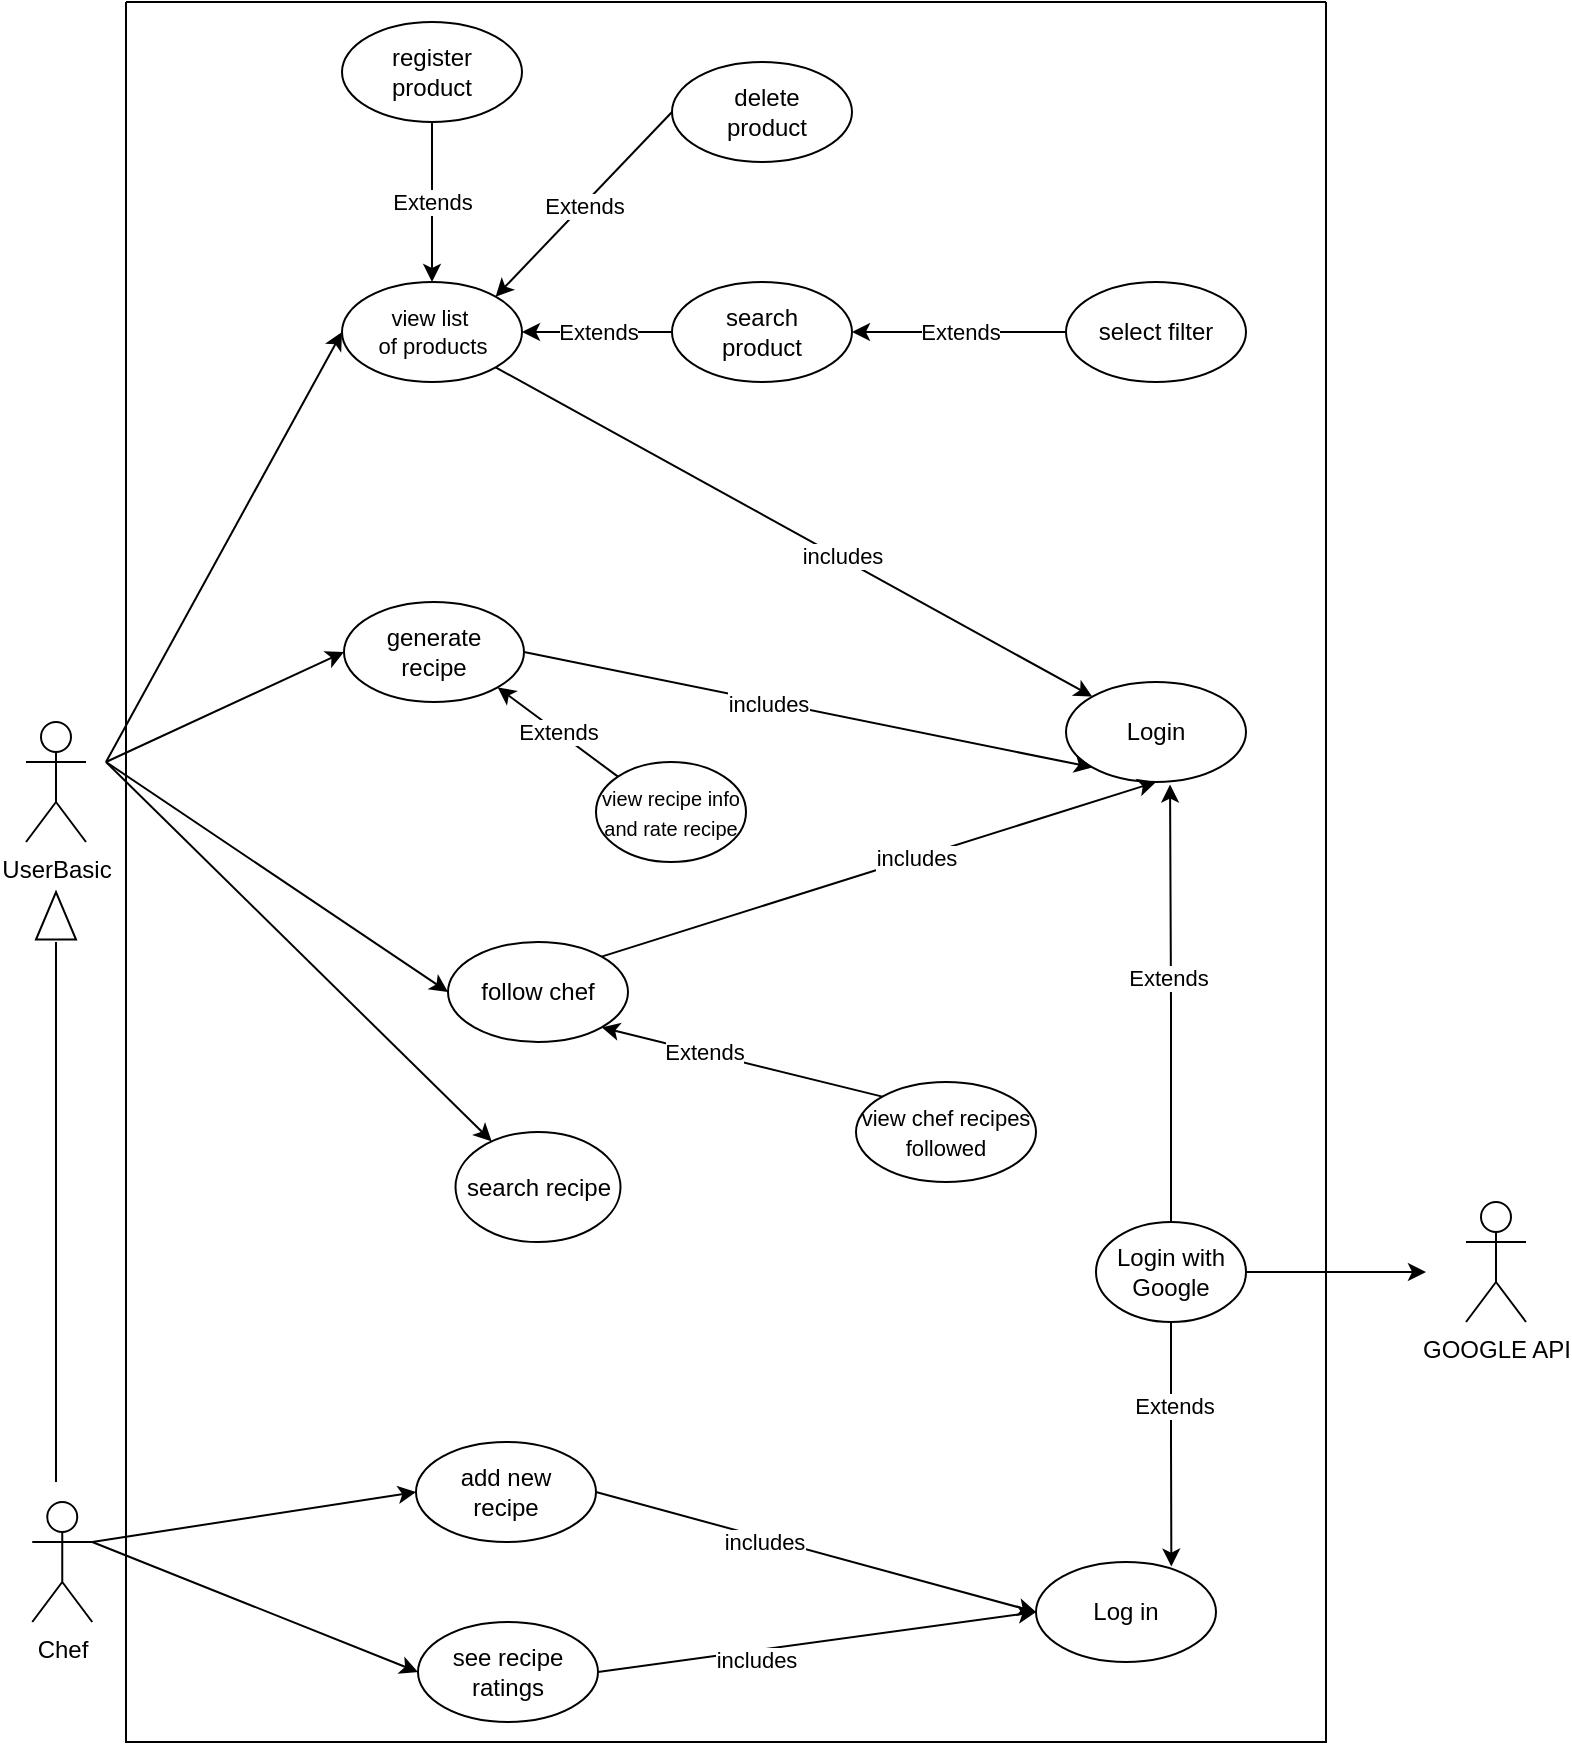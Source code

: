 <mxfile version="21.5.0" type="device">
  <diagram id="p-ZNx8cPOFBXN8jr9XQ7" name="Pagina-1">
    <mxGraphModel dx="2058" dy="820" grid="1" gridSize="10" guides="1" tooltips="1" connect="1" arrows="1" fold="1" page="1" pageScale="1" pageWidth="827" pageHeight="1169" math="0" shadow="0">
      <root>
        <mxCell id="0" />
        <mxCell id="1" parent="0" />
        <mxCell id="ZPkikcdjEnZt1FW7UEud-4" value="UserBasic" style="shape=umlActor;verticalLabelPosition=bottom;verticalAlign=top;html=1;outlineConnect=0;" parent="1" vertex="1">
          <mxGeometry x="40" y="380" width="30" height="60" as="geometry" />
        </mxCell>
        <mxCell id="ZPkikcdjEnZt1FW7UEud-1" value="Chef" style="shape=umlActor;verticalLabelPosition=bottom;verticalAlign=top;html=1;outlineConnect=0;" parent="1" vertex="1">
          <mxGeometry x="43.13" y="770" width="30" height="60" as="geometry" />
        </mxCell>
        <mxCell id="ZPkikcdjEnZt1FW7UEud-56" value="GOOGLE API" style="shape=umlActor;verticalLabelPosition=bottom;verticalAlign=top;html=1;outlineConnect=0;" parent="1" vertex="1">
          <mxGeometry x="760" y="620" width="30" height="60" as="geometry" />
        </mxCell>
        <mxCell id="TK7ho7hmgDEkicRMMMnY-5" value="" style="swimlane;startSize=0;" parent="1" vertex="1">
          <mxGeometry x="90" y="20" width="600" height="870" as="geometry" />
        </mxCell>
        <mxCell id="XZ38GkeC8Dj74kSuUXk6-2" value="" style="endArrow=classic;html=1;rounded=0;entryX=0;entryY=0.5;entryDx=0;entryDy=0;" parent="TK7ho7hmgDEkicRMMMnY-5" target="iisatfZGkJTnnGYzdXa2-1" edge="1">
          <mxGeometry width="50" height="50" relative="1" as="geometry">
            <mxPoint x="-10" y="380" as="sourcePoint" />
            <mxPoint x="-20" y="220" as="targetPoint" />
            <Array as="points" />
          </mxGeometry>
        </mxCell>
        <mxCell id="XZ38GkeC8Dj74kSuUXk6-3" value="" style="ellipse;whiteSpace=wrap;html=1;" parent="TK7ho7hmgDEkicRMMMnY-5" vertex="1">
          <mxGeometry x="273" y="30" width="90" height="50" as="geometry" />
        </mxCell>
        <mxCell id="XZ38GkeC8Dj74kSuUXk6-5" value="delete product" style="text;html=1;strokeColor=none;fillColor=none;align=center;verticalAlign=middle;whiteSpace=wrap;rounded=0;" parent="TK7ho7hmgDEkicRMMMnY-5" vertex="1">
          <mxGeometry x="288" y="40" width="65" height="30" as="geometry" />
        </mxCell>
        <mxCell id="iisatfZGkJTnnGYzdXa2-1" value="" style="ellipse;whiteSpace=wrap;html=1;" parent="TK7ho7hmgDEkicRMMMnY-5" vertex="1">
          <mxGeometry x="108" y="140" width="90" height="50" as="geometry" />
        </mxCell>
        <mxCell id="iisatfZGkJTnnGYzdXa2-2" value="" style="endArrow=classic;html=1;rounded=0;entryX=1;entryY=0;entryDx=0;entryDy=0;exitX=0;exitY=0.5;exitDx=0;exitDy=0;" parent="TK7ho7hmgDEkicRMMMnY-5" source="XZ38GkeC8Dj74kSuUXk6-3" target="iisatfZGkJTnnGYzdXa2-1" edge="1">
          <mxGeometry relative="1" as="geometry">
            <mxPoint x="315.65" y="70" as="sourcePoint" />
            <mxPoint x="198" y="159" as="targetPoint" />
          </mxGeometry>
        </mxCell>
        <mxCell id="iisatfZGkJTnnGYzdXa2-3" value="Extends" style="edgeLabel;resizable=0;html=1;align=center;verticalAlign=middle;" parent="iisatfZGkJTnnGYzdXa2-2" connectable="0" vertex="1">
          <mxGeometry relative="1" as="geometry" />
        </mxCell>
        <mxCell id="iisatfZGkJTnnGYzdXa2-4" value="view list&amp;nbsp;&lt;br&gt;of products" style="edgeLabel;resizable=0;html=1;align=center;verticalAlign=middle;" parent="TK7ho7hmgDEkicRMMMnY-5" connectable="0" vertex="1">
          <mxGeometry relative="1" as="geometry">
            <mxPoint x="153" y="165" as="offset" />
          </mxGeometry>
        </mxCell>
        <mxCell id="ZPkikcdjEnZt1FW7UEud-9" value="" style="ellipse;whiteSpace=wrap;html=1;" parent="TK7ho7hmgDEkicRMMMnY-5" vertex="1">
          <mxGeometry x="273" y="140" width="90" height="50" as="geometry" />
        </mxCell>
        <mxCell id="ZPkikcdjEnZt1FW7UEud-12" value="search product" style="text;html=1;strokeColor=none;fillColor=none;align=center;verticalAlign=middle;whiteSpace=wrap;rounded=0;" parent="TK7ho7hmgDEkicRMMMnY-5" vertex="1">
          <mxGeometry x="288" y="150" width="60" height="30" as="geometry" />
        </mxCell>
        <mxCell id="ZPkikcdjEnZt1FW7UEud-36" value="" style="ellipse;whiteSpace=wrap;html=1;" parent="TK7ho7hmgDEkicRMMMnY-5" vertex="1">
          <mxGeometry x="470" y="140" width="90" height="50" as="geometry" />
        </mxCell>
        <mxCell id="ZPkikcdjEnZt1FW7UEud-37" value="select filter" style="text;html=1;strokeColor=none;fillColor=none;align=center;verticalAlign=middle;whiteSpace=wrap;rounded=0;" parent="TK7ho7hmgDEkicRMMMnY-5" vertex="1">
          <mxGeometry x="485" y="150" width="60" height="30" as="geometry" />
        </mxCell>
        <mxCell id="ZPkikcdjEnZt1FW7UEud-28" value="" style="endArrow=classic;html=1;rounded=0;entryX=1;entryY=0.5;entryDx=0;entryDy=0;" parent="TK7ho7hmgDEkicRMMMnY-5" source="ZPkikcdjEnZt1FW7UEud-36" target="ZPkikcdjEnZt1FW7UEud-9" edge="1">
          <mxGeometry relative="1" as="geometry">
            <mxPoint x="458" y="80" as="sourcePoint" />
            <mxPoint x="303" y="160" as="targetPoint" />
            <Array as="points" />
          </mxGeometry>
        </mxCell>
        <mxCell id="ZPkikcdjEnZt1FW7UEud-29" value="Extends" style="edgeLabel;resizable=0;html=1;align=center;verticalAlign=middle;" parent="ZPkikcdjEnZt1FW7UEud-28" connectable="0" vertex="1">
          <mxGeometry relative="1" as="geometry" />
        </mxCell>
        <mxCell id="m8yhM-mC_Noncx3uko2s-1" value="" style="endArrow=classic;html=1;rounded=0;entryX=0.5;entryY=0;entryDx=0;entryDy=0;exitX=0;exitY=0.5;exitDx=0;exitDy=0;" parent="TK7ho7hmgDEkicRMMMnY-5" source="ZPkikcdjEnZt1FW7UEud-9" edge="1">
          <mxGeometry relative="1" as="geometry">
            <mxPoint x="303.0" y="130" as="sourcePoint" />
            <mxPoint x="198" y="165" as="targetPoint" />
          </mxGeometry>
        </mxCell>
        <mxCell id="m8yhM-mC_Noncx3uko2s-2" value="Extends" style="edgeLabel;resizable=0;html=1;align=center;verticalAlign=middle;" parent="m8yhM-mC_Noncx3uko2s-1" connectable="0" vertex="1">
          <mxGeometry relative="1" as="geometry" />
        </mxCell>
        <mxCell id="ZPkikcdjEnZt1FW7UEud-5" value="" style="ellipse;whiteSpace=wrap;html=1;" parent="TK7ho7hmgDEkicRMMMnY-5" vertex="1">
          <mxGeometry x="108" y="10" width="90" height="50" as="geometry" />
        </mxCell>
        <mxCell id="ZPkikcdjEnZt1FW7UEud-8" value="register product" style="text;html=1;strokeColor=none;fillColor=none;align=center;verticalAlign=middle;whiteSpace=wrap;rounded=0;" parent="TK7ho7hmgDEkicRMMMnY-5" vertex="1">
          <mxGeometry x="123" y="20" width="60" height="30" as="geometry" />
        </mxCell>
        <mxCell id="ZPkikcdjEnZt1FW7UEud-15" value="" style="ellipse;whiteSpace=wrap;html=1;" parent="TK7ho7hmgDEkicRMMMnY-5" vertex="1">
          <mxGeometry x="161" y="470" width="90" height="50" as="geometry" />
        </mxCell>
        <mxCell id="ZPkikcdjEnZt1FW7UEud-18" value="follow chef" style="text;html=1;strokeColor=none;fillColor=none;align=center;verticalAlign=middle;whiteSpace=wrap;rounded=0;" parent="TK7ho7hmgDEkicRMMMnY-5" vertex="1">
          <mxGeometry x="176" y="480" width="60" height="30" as="geometry" />
        </mxCell>
        <mxCell id="m8yhM-mC_Noncx3uko2s-6" value="" style="endArrow=classic;html=1;rounded=0;entryX=0.5;entryY=0;entryDx=0;entryDy=0;exitX=0.5;exitY=1;exitDx=0;exitDy=0;" parent="TK7ho7hmgDEkicRMMMnY-5" source="ZPkikcdjEnZt1FW7UEud-5" target="iisatfZGkJTnnGYzdXa2-1" edge="1">
          <mxGeometry relative="1" as="geometry">
            <mxPoint x="195" y="320" as="sourcePoint" />
            <mxPoint x="70" y="245" as="targetPoint" />
          </mxGeometry>
        </mxCell>
        <mxCell id="m8yhM-mC_Noncx3uko2s-7" value="Extends" style="edgeLabel;resizable=0;html=1;align=center;verticalAlign=middle;" parent="m8yhM-mC_Noncx3uko2s-6" connectable="0" vertex="1">
          <mxGeometry relative="1" as="geometry" />
        </mxCell>
        <mxCell id="Ki8oWJl16zvvb1Vfv7GC-3" value="&lt;font style=&quot;font-size: 10px;&quot;&gt;view recipe info and rate recipe&lt;/font&gt;" style="ellipse;whiteSpace=wrap;html=1;" parent="TK7ho7hmgDEkicRMMMnY-5" vertex="1">
          <mxGeometry x="235" y="380.0" width="75" height="50" as="geometry" />
        </mxCell>
        <mxCell id="ZPkikcdjEnZt1FW7UEud-46" value="" style="ellipse;whiteSpace=wrap;html=1;" parent="TK7ho7hmgDEkicRMMMnY-5" vertex="1">
          <mxGeometry x="109" y="300" width="90" height="50" as="geometry" />
        </mxCell>
        <mxCell id="ZPkikcdjEnZt1FW7UEud-47" value="generate recipe" style="text;html=1;strokeColor=none;fillColor=none;align=center;verticalAlign=middle;whiteSpace=wrap;rounded=0;" parent="TK7ho7hmgDEkicRMMMnY-5" vertex="1">
          <mxGeometry x="124" y="310" width="60" height="30" as="geometry" />
        </mxCell>
        <mxCell id="Ki8oWJl16zvvb1Vfv7GC-10" value="" style="ellipse;whiteSpace=wrap;html=1;" parent="TK7ho7hmgDEkicRMMMnY-5" vertex="1">
          <mxGeometry x="145" y="720" width="90" height="50" as="geometry" />
        </mxCell>
        <mxCell id="Ki8oWJl16zvvb1Vfv7GC-11" value="add new recipe" style="text;html=1;strokeColor=none;fillColor=none;align=center;verticalAlign=middle;whiteSpace=wrap;rounded=0;" parent="TK7ho7hmgDEkicRMMMnY-5" vertex="1">
          <mxGeometry x="160" y="730" width="60" height="30" as="geometry" />
        </mxCell>
        <mxCell id="Ki8oWJl16zvvb1Vfv7GC-12" value="" style="ellipse;whiteSpace=wrap;html=1;" parent="TK7ho7hmgDEkicRMMMnY-5" vertex="1">
          <mxGeometry x="146" y="810" width="90" height="50" as="geometry" />
        </mxCell>
        <mxCell id="Ki8oWJl16zvvb1Vfv7GC-13" value="see recipe ratings" style="text;html=1;strokeColor=none;fillColor=none;align=center;verticalAlign=middle;whiteSpace=wrap;rounded=0;" parent="TK7ho7hmgDEkicRMMMnY-5" vertex="1">
          <mxGeometry x="161" y="820" width="60" height="30" as="geometry" />
        </mxCell>
        <mxCell id="Ki8oWJl16zvvb1Vfv7GC-16" value="" style="endArrow=classic;html=1;rounded=0;entryX=0;entryY=0.5;entryDx=0;entryDy=0;exitX=1;exitY=0.5;exitDx=0;exitDy=0;" parent="TK7ho7hmgDEkicRMMMnY-5" source="Ki8oWJl16zvvb1Vfv7GC-10" target="ZPkikcdjEnZt1FW7UEud-16" edge="1">
          <mxGeometry width="50" height="50" relative="1" as="geometry">
            <mxPoint x="236" y="780" as="sourcePoint" />
            <mxPoint x="286" y="730" as="targetPoint" />
          </mxGeometry>
        </mxCell>
        <mxCell id="Ki8oWJl16zvvb1Vfv7GC-17" value="includes" style="edgeLabel;html=1;align=center;verticalAlign=middle;resizable=0;points=[];" parent="Ki8oWJl16zvvb1Vfv7GC-16" vertex="1" connectable="0">
          <mxGeometry x="-0.237" y="-2" relative="1" as="geometry">
            <mxPoint as="offset" />
          </mxGeometry>
        </mxCell>
        <mxCell id="ZPkikcdjEnZt1FW7UEud-16" value="" style="ellipse;whiteSpace=wrap;html=1;" parent="TK7ho7hmgDEkicRMMMnY-5" vertex="1">
          <mxGeometry x="455" y="780" width="90" height="50" as="geometry" />
        </mxCell>
        <mxCell id="ZPkikcdjEnZt1FW7UEud-17" value="Log in" style="text;html=1;strokeColor=none;fillColor=none;align=center;verticalAlign=middle;whiteSpace=wrap;rounded=0;" parent="TK7ho7hmgDEkicRMMMnY-5" vertex="1">
          <mxGeometry x="470" y="790" width="60" height="30" as="geometry" />
        </mxCell>
        <mxCell id="Ki8oWJl16zvvb1Vfv7GC-18" value="" style="endArrow=classic;html=1;rounded=0;exitX=1;exitY=0.5;exitDx=0;exitDy=0;entryX=0;entryY=0.5;entryDx=0;entryDy=0;" parent="TK7ho7hmgDEkicRMMMnY-5" source="Ki8oWJl16zvvb1Vfv7GC-12" target="ZPkikcdjEnZt1FW7UEud-16" edge="1">
          <mxGeometry width="50" height="50" relative="1" as="geometry">
            <mxPoint x="320" y="800" as="sourcePoint" />
            <mxPoint x="370" y="750" as="targetPoint" />
          </mxGeometry>
        </mxCell>
        <mxCell id="Ki8oWJl16zvvb1Vfv7GC-19" value="includes" style="edgeLabel;html=1;align=center;verticalAlign=middle;resizable=0;points=[];" parent="Ki8oWJl16zvvb1Vfv7GC-18" vertex="1" connectable="0">
          <mxGeometry x="-0.292" y="-4" relative="1" as="geometry">
            <mxPoint as="offset" />
          </mxGeometry>
        </mxCell>
        <mxCell id="LeptfOjmaPCl6KjKugKV-1" value="" style="endArrow=classic;html=1;rounded=0;entryX=1;entryY=1;entryDx=0;entryDy=0;exitX=0;exitY=0;exitDx=0;exitDy=0;" parent="TK7ho7hmgDEkicRMMMnY-5" source="Ki8oWJl16zvvb1Vfv7GC-3" target="ZPkikcdjEnZt1FW7UEud-46" edge="1">
          <mxGeometry relative="1" as="geometry">
            <mxPoint x="337.113" y="435.992" as="sourcePoint" />
            <mxPoint x="232.999" y="401.32" as="targetPoint" />
            <Array as="points" />
          </mxGeometry>
        </mxCell>
        <mxCell id="LeptfOjmaPCl6KjKugKV-2" value="Extends" style="edgeLabel;resizable=0;html=1;align=center;verticalAlign=middle;" parent="LeptfOjmaPCl6KjKugKV-1" connectable="0" vertex="1">
          <mxGeometry relative="1" as="geometry" />
        </mxCell>
        <mxCell id="LeptfOjmaPCl6KjKugKV-3" value="" style="ellipse;whiteSpace=wrap;html=1;" parent="TK7ho7hmgDEkicRMMMnY-5" vertex="1">
          <mxGeometry x="470" y="340" width="90" height="50" as="geometry" />
        </mxCell>
        <mxCell id="LeptfOjmaPCl6KjKugKV-4" value="Login" style="text;html=1;strokeColor=none;fillColor=none;align=center;verticalAlign=middle;whiteSpace=wrap;rounded=0;" parent="TK7ho7hmgDEkicRMMMnY-5" vertex="1">
          <mxGeometry x="485" y="350" width="60" height="30" as="geometry" />
        </mxCell>
        <mxCell id="LeptfOjmaPCl6KjKugKV-6" value="" style="endArrow=classic;html=1;rounded=0;exitX=1;exitY=1;exitDx=0;exitDy=0;entryX=0;entryY=0;entryDx=0;entryDy=0;" parent="TK7ho7hmgDEkicRMMMnY-5" source="iisatfZGkJTnnGYzdXa2-1" target="LeptfOjmaPCl6KjKugKV-3" edge="1">
          <mxGeometry width="50" height="50" relative="1" as="geometry">
            <mxPoint x="110" y="360" as="sourcePoint" />
            <mxPoint x="160" y="310" as="targetPoint" />
          </mxGeometry>
        </mxCell>
        <mxCell id="LeptfOjmaPCl6KjKugKV-7" value="includes" style="edgeLabel;html=1;align=center;verticalAlign=middle;resizable=0;points=[];" parent="LeptfOjmaPCl6KjKugKV-6" vertex="1" connectable="0">
          <mxGeometry x="0.156" y="1" relative="1" as="geometry">
            <mxPoint as="offset" />
          </mxGeometry>
        </mxCell>
        <mxCell id="LeptfOjmaPCl6KjKugKV-11" value="" style="endArrow=classic;html=1;rounded=0;exitX=1;exitY=0.5;exitDx=0;exitDy=0;entryX=0;entryY=1;entryDx=0;entryDy=0;" parent="TK7ho7hmgDEkicRMMMnY-5" source="ZPkikcdjEnZt1FW7UEud-46" target="LeptfOjmaPCl6KjKugKV-3" edge="1">
          <mxGeometry width="50" height="50" relative="1" as="geometry">
            <mxPoint x="273" y="380" as="sourcePoint" />
            <mxPoint x="323" y="330" as="targetPoint" />
          </mxGeometry>
        </mxCell>
        <mxCell id="LeptfOjmaPCl6KjKugKV-19" value="includes" style="edgeLabel;html=1;align=center;verticalAlign=middle;resizable=0;points=[];" parent="LeptfOjmaPCl6KjKugKV-11" vertex="1" connectable="0">
          <mxGeometry x="-0.145" y="-1" relative="1" as="geometry">
            <mxPoint as="offset" />
          </mxGeometry>
        </mxCell>
        <mxCell id="LeptfOjmaPCl6KjKugKV-15" value="" style="endArrow=classic;html=1;rounded=0;exitX=1;exitY=0;exitDx=0;exitDy=0;entryX=0.5;entryY=1;entryDx=0;entryDy=0;" parent="TK7ho7hmgDEkicRMMMnY-5" source="ZPkikcdjEnZt1FW7UEud-15" target="LeptfOjmaPCl6KjKugKV-3" edge="1">
          <mxGeometry width="50" height="50" relative="1" as="geometry">
            <mxPoint x="313" y="620" as="sourcePoint" />
            <mxPoint x="363" y="570" as="targetPoint" />
          </mxGeometry>
        </mxCell>
        <mxCell id="LeptfOjmaPCl6KjKugKV-16" value="includes" style="edgeLabel;html=1;align=center;verticalAlign=middle;resizable=0;points=[];" parent="LeptfOjmaPCl6KjKugKV-15" vertex="1" connectable="0">
          <mxGeometry x="0.132" relative="1" as="geometry">
            <mxPoint as="offset" />
          </mxGeometry>
        </mxCell>
        <mxCell id="JXsmEq5UTDkbb68dlSus-2" value="&lt;font style=&quot;font-size: 11px;&quot;&gt;view chef recipes followed&lt;/font&gt;" style="ellipse;whiteSpace=wrap;html=1;" parent="TK7ho7hmgDEkicRMMMnY-5" vertex="1">
          <mxGeometry x="365" y="540" width="90" height="50" as="geometry" />
        </mxCell>
        <mxCell id="JXsmEq5UTDkbb68dlSus-6" value="" style="endArrow=classic;html=1;rounded=0;exitX=0;exitY=0;exitDx=0;exitDy=0;entryX=1;entryY=1;entryDx=0;entryDy=0;" parent="TK7ho7hmgDEkicRMMMnY-5" source="JXsmEq5UTDkbb68dlSus-2" target="ZPkikcdjEnZt1FW7UEud-15" edge="1">
          <mxGeometry width="50" height="50" relative="1" as="geometry">
            <mxPoint x="270" y="650" as="sourcePoint" />
            <mxPoint x="320" y="600" as="targetPoint" />
          </mxGeometry>
        </mxCell>
        <mxCell id="JXsmEq5UTDkbb68dlSus-7" value="Extends" style="edgeLabel;html=1;align=center;verticalAlign=middle;resizable=0;points=[];" parent="JXsmEq5UTDkbb68dlSus-6" vertex="1" connectable="0">
          <mxGeometry x="0.28" relative="1" as="geometry">
            <mxPoint as="offset" />
          </mxGeometry>
        </mxCell>
        <mxCell id="ljBNDGGqBFF0m7A5Z07k-2" value="search recipe" style="ellipse;whiteSpace=wrap;html=1;" parent="TK7ho7hmgDEkicRMMMnY-5" vertex="1">
          <mxGeometry x="164.75" y="565" width="82.5" height="55" as="geometry" />
        </mxCell>
        <mxCell id="ljBNDGGqBFF0m7A5Z07k-5" style="edgeStyle=orthogonalEdgeStyle;rounded=0;orthogonalLoop=1;jettySize=auto;html=1;exitX=0.5;exitY=0;exitDx=0;exitDy=0;entryX=0.578;entryY=1.025;entryDx=0;entryDy=0;entryPerimeter=0;" parent="TK7ho7hmgDEkicRMMMnY-5" source="ljBNDGGqBFF0m7A5Z07k-3" target="LeptfOjmaPCl6KjKugKV-3" edge="1">
          <mxGeometry relative="1" as="geometry" />
        </mxCell>
        <mxCell id="ljBNDGGqBFF0m7A5Z07k-7" value="Extends" style="edgeLabel;html=1;align=center;verticalAlign=middle;resizable=0;points=[];" parent="ljBNDGGqBFF0m7A5Z07k-5" vertex="1" connectable="0">
          <mxGeometry x="0.116" y="1" relative="1" as="geometry">
            <mxPoint as="offset" />
          </mxGeometry>
        </mxCell>
        <mxCell id="ljBNDGGqBFF0m7A5Z07k-6" style="edgeStyle=orthogonalEdgeStyle;rounded=0;orthogonalLoop=1;jettySize=auto;html=1;exitX=0.5;exitY=1;exitDx=0;exitDy=0;entryX=0.752;entryY=0.046;entryDx=0;entryDy=0;entryPerimeter=0;" parent="TK7ho7hmgDEkicRMMMnY-5" source="ljBNDGGqBFF0m7A5Z07k-3" target="ZPkikcdjEnZt1FW7UEud-16" edge="1">
          <mxGeometry relative="1" as="geometry" />
        </mxCell>
        <mxCell id="ljBNDGGqBFF0m7A5Z07k-8" value="Extends" style="edgeLabel;html=1;align=center;verticalAlign=middle;resizable=0;points=[];" parent="ljBNDGGqBFF0m7A5Z07k-6" vertex="1" connectable="0">
          <mxGeometry x="-0.298" y="1" relative="1" as="geometry">
            <mxPoint y="-1" as="offset" />
          </mxGeometry>
        </mxCell>
        <mxCell id="ljBNDGGqBFF0m7A5Z07k-9" style="edgeStyle=orthogonalEdgeStyle;rounded=0;orthogonalLoop=1;jettySize=auto;html=1;exitX=1;exitY=0.5;exitDx=0;exitDy=0;" parent="TK7ho7hmgDEkicRMMMnY-5" source="ljBNDGGqBFF0m7A5Z07k-3" edge="1">
          <mxGeometry relative="1" as="geometry">
            <mxPoint x="650" y="635" as="targetPoint" />
          </mxGeometry>
        </mxCell>
        <mxCell id="ljBNDGGqBFF0m7A5Z07k-3" value="Login with Google" style="ellipse;whiteSpace=wrap;html=1;" parent="TK7ho7hmgDEkicRMMMnY-5" vertex="1">
          <mxGeometry x="485" y="610" width="75" height="50" as="geometry" />
        </mxCell>
        <mxCell id="QfNBsSt_ebs1pLby6_3l-1" value="" style="endArrow=none;html=1;rounded=0;startArrow=none;" parent="1" source="QfNBsSt_ebs1pLby6_3l-2" edge="1">
          <mxGeometry width="50" height="50" relative="1" as="geometry">
            <mxPoint x="54.5" y="690" as="sourcePoint" />
            <mxPoint x="55" y="480" as="targetPoint" />
          </mxGeometry>
        </mxCell>
        <mxCell id="QfNBsSt_ebs1pLby6_3l-2" value="" style="triangle;whiteSpace=wrap;html=1;rotation=-90;" parent="1" vertex="1">
          <mxGeometry x="43.13" y="466.88" width="23.75" height="20" as="geometry" />
        </mxCell>
        <mxCell id="QfNBsSt_ebs1pLby6_3l-3" value="" style="endArrow=none;html=1;rounded=0;" parent="1" edge="1">
          <mxGeometry width="50" height="50" relative="1" as="geometry">
            <mxPoint x="55" y="760" as="sourcePoint" />
            <mxPoint x="55" y="490" as="targetPoint" />
          </mxGeometry>
        </mxCell>
        <mxCell id="m8yhM-mC_Noncx3uko2s-8" value="" style="endArrow=classic;html=1;rounded=0;entryX=0;entryY=0.5;entryDx=0;entryDy=0;" parent="1" target="ZPkikcdjEnZt1FW7UEud-15" edge="1">
          <mxGeometry width="50" height="50" relative="1" as="geometry">
            <mxPoint x="80" y="400" as="sourcePoint" />
            <mxPoint x="208" y="185" as="targetPoint" />
            <Array as="points" />
          </mxGeometry>
        </mxCell>
        <mxCell id="Ki8oWJl16zvvb1Vfv7GC-9" value="" style="endArrow=classic;html=1;rounded=0;entryX=0;entryY=0.5;entryDx=0;entryDy=0;" parent="1" target="ZPkikcdjEnZt1FW7UEud-46" edge="1">
          <mxGeometry width="50" height="50" relative="1" as="geometry">
            <mxPoint x="80" y="400" as="sourcePoint" />
            <mxPoint x="260" y="670" as="targetPoint" />
          </mxGeometry>
        </mxCell>
        <mxCell id="Ki8oWJl16zvvb1Vfv7GC-14" value="" style="endArrow=classic;html=1;rounded=0;exitX=1;exitY=0.333;exitDx=0;exitDy=0;exitPerimeter=0;entryX=0;entryY=0.5;entryDx=0;entryDy=0;" parent="1" source="ZPkikcdjEnZt1FW7UEud-1" target="Ki8oWJl16zvvb1Vfv7GC-10" edge="1">
          <mxGeometry width="50" height="50" relative="1" as="geometry">
            <mxPoint x="100" y="810" as="sourcePoint" />
            <mxPoint x="150" y="760" as="targetPoint" />
          </mxGeometry>
        </mxCell>
        <mxCell id="Ki8oWJl16zvvb1Vfv7GC-15" value="" style="endArrow=classic;html=1;rounded=0;exitX=1;exitY=0.333;exitDx=0;exitDy=0;exitPerimeter=0;entryX=0;entryY=0.5;entryDx=0;entryDy=0;" parent="1" source="ZPkikcdjEnZt1FW7UEud-1" target="Ki8oWJl16zvvb1Vfv7GC-12" edge="1">
          <mxGeometry width="50" height="50" relative="1" as="geometry">
            <mxPoint x="83.13" y="800.0" as="sourcePoint" />
            <mxPoint x="246.0" y="795.0" as="targetPoint" />
          </mxGeometry>
        </mxCell>
        <mxCell id="ljBNDGGqBFF0m7A5Z07k-1" value="" style="endArrow=classic;html=1;rounded=0;" parent="1" target="ljBNDGGqBFF0m7A5Z07k-2" edge="1">
          <mxGeometry width="50" height="50" relative="1" as="geometry">
            <mxPoint x="80" y="400" as="sourcePoint" />
            <mxPoint x="270" y="390" as="targetPoint" />
          </mxGeometry>
        </mxCell>
      </root>
    </mxGraphModel>
  </diagram>
</mxfile>
